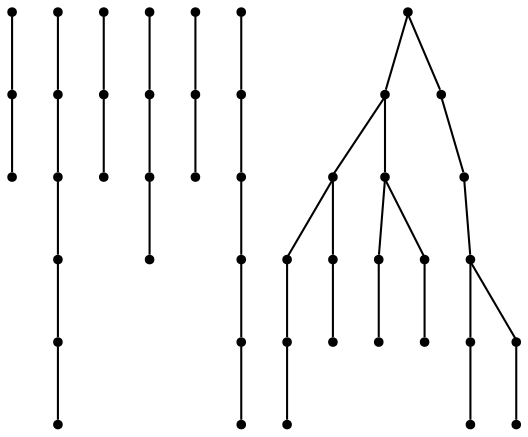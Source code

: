 graph {
  node [shape=point,comment="{\"directed\":false,\"doi\":\"10.1007/978-3-030-68766-3_25\",\"figure\":\"3 (1)\"}"]

  v0 [pos="705.5238910645319,459.54480541882356"]
  v1 [pos="747.9848026286362,448.9307568204591"]
  v2 [pos="705.5238910645319,470.158854017188"]
  v3 [pos="747.9848026286362,512.6191140452747"]
  v4 [pos="663.0660158473728,289.7113799261728"]
  v5 [pos="705.5238910645319,257.86516452222315"]
  v6 [pos="663.0660158473728,300.32542852453724"]
  v7 [pos="705.523891064532,321.5535257212661"]
  v8 [pos="663.0660158473728,374.62809267249816"]
  v9 [pos="705.5238910645319,364.0140440741337"]
  v10 [pos="663.0660158473728,385.24214127086265"]
  v11 [pos="705.5238910645319,417.08835667481225"]
  v12 [pos="620.6061375950561,332.1675743196306"]
  v13 [pos="620.6061375950561,342.78162291799504"]
  v14 [pos="599.3767469190004,448.9307568204591"]
  v15 [pos="663.0660158473728,470.158854017188"]
  v16 [pos="578.1452260309519,374.62809267249816"]
  v17 [pos="578.1452260309519,385.24214127086265"]
  v18 [pos="365.8530520547776,470.158854017188"]
  v19 [pos="408.30983037173144,512.6191140452747"]
  v20 [pos="408.30983037173144,448.9307568204591"]
  v21 [pos="323.39214049067334,385.24214127086265"]
  v22 [pos="365.8530520547776,417.08835667481225"]
  v23 [pos="365.8530520547776,364.0140440741337"]
  v24 [pos="323.39214049067334,300.32542852453724"]
  v25 [pos="365.8530520547776,257.86516452222327"]
  v26 [pos="365.85305205477755,321.5535257212661"]
  v27 [pos="280.9322383927001,342.781622917995"]
  v28 [pos="259.69866677818084,448.9307568204591"]
  v29 [pos="323.39214049067334,470.158854017188"]
  v30 [pos="238.47131888004367,385.24214127086265"]
  v31 [pos="747.9848026286362,417.08835667481225"]
  v32 [pos="790.44158094559,417.08835667481225"]
  v33 [pos="790.44158094559,448.9307568204591"]
  v34 [pos="790.44158094559,512.6191140452747"]
  v35 [pos="758.5989813107701,257.86516452222327"]
  v36 [pos="758.5989813107701,321.5535257212661"]
  v37 [pos="747.9848026286361,364.0140440741337"]
  v38 [pos="408.30983037173144,417.08835667481225"]
  v39 [pos="450.7676499490251,417.08835667481225"]
  v40 [pos="450.7676499490251,448.9307568204591"]
  v41 [pos="450.76764994902504,512.6191140452747"]
  v42 [pos="408.30983037173144,364.0140440741337"]
  v43 [pos="418.92400905386546,257.86516452222315"]
  v44 [pos="418.92400905386546,321.5535257212661"]

  v0 -- v1 [id="-1",pos="705.5238910645319,459.54480541882356 705.5248766850062,452.4646080296 719.6771149278516,448.9307568204591 747.9848026286362,448.9307568204591"]
  v29 -- v18 [id="-2",pos="323.39214049067334,470.158854017188 365.8530520547776,470.158854017188 365.8530520547776,470.158854017188 365.8530520547776,470.158854017188"]
  v26 -- v44 [id="-3",pos="365.85305205477755,321.5535257212661 418.92400905386546,321.5535257212661 418.92400905386546,321.5535257212661 418.92400905386546,321.5535257212661"]
  v25 -- v43 [id="-4",pos="365.8530520547776,257.86516452222327 418.92400905386546,257.86516452222315 418.92400905386546,257.86516452222315 418.92400905386546,257.86516452222315"]
  v22 -- v38 [id="-5",pos="365.8530520547776,417.08835667481225 408.30983037173144,417.08835667481225 408.30983037173144,417.08835667481225 408.30983037173144,417.08835667481225"]
  v23 -- v42 [id="-6",pos="365.8530520547776,364.0140440741337 408.30983037173144,364.0140440741337 408.30983037173144,364.0140440741337 408.30983037173144,364.0140440741337"]
  v19 -- v41 [id="-7",pos="408.30983037173144,512.6191140452747 450.76764994902504,512.6191140452747 450.76764994902504,512.6191140452747 450.76764994902504,512.6191140452747"]
  v20 -- v40 [id="-8",pos="408.30983037173144,448.9307568204591 450.7676499490251,448.9307568204591 450.7676499490251,448.9307568204591 450.7676499490251,448.9307568204591"]
  v38 -- v39 [id="-9",pos="408.30983037173144,417.08835667481225 450.7676499490251,417.08835667481225 450.7676499490251,417.08835667481225 450.7676499490251,417.08835667481225"]
  v2 -- v3 [id="-10",pos="705.5238910645319,470.158854017188 705.5248766850062,498.4629518190073 719.6771149278516,512.6150484106457 747.9848026286362,512.6191140452747"]
  v4 -- v5 [id="-11",pos="663.0660158473728,289.7113799261728 663.063965120902,268.48325093562477 677.2204001993155,257.86503734694645 705.5238910645319,257.86516452222315"]
  v6 -- v7 [id="-12",pos="663.0660158473728,300.32542852453724 663.063965120902,314.48169010648957 677.2204001993155,321.55355751508534 705.523891064532,321.5535257212661"]
  v8 -- v9 [id="-13",pos="663.0660158473728,374.62809267249816 663.063965120902,367.54789528327467 677.2204001993155,364.0140440741337 705.5238910645319,364.0140440741337"]
  v10 -- v11 [id="-14",pos="663.0660158473728,385.24214127086265 663.063965120902,406.47443525172457 677.2204001993155,417.09268063422206 705.5238910645319,417.08835667481225"]
  v12 -- v6 [id="-15",pos="620.6061375950561,332.1675743196306 620.6030535567978,310.9394453290825 634.7594886352113,300.3212317404042 663.0660158473728,300.32542852453724"]
  v13 -- v10 [id="-16",pos="620.6061375950561,342.78162291799504 620.6030535567978,371.0900764730434 634.7594886352113,385.24214127086265 663.0660158473728,385.24214127086265"]
  v14 -- v15 [id="-17",pos="599.3767469190004,448.9307568204591 613.5310676825255,463.08275803064 634.7552917996431,470.1587904295496 663.0660158473728,470.158854017188"]
  v16 -- v13 [id="-18",pos="578.1452260309519,374.62809267249816 578.1462752398439,353.3999636819501 592.2985134826894,342.7817500932718 620.6061375950561,342.78162291799504"]
  v17 -- v14 [id="-19",pos="578.1452260309519,385.24214127086265 578.1462752398439,413.5504676506342 585.2265911968348,434.7785966411823 599.3767469190004,448.9307568204591"]
  v18 -- v19 [id="-20",pos="365.8530520547776,470.158854017188 365.8457870780556,498.4629518190073 380.00222215646903,512.6150484106457 408.30983037173144,512.6191140452747"]
  v18 -- v20 [id="-21",pos="365.8530520547776,470.158854017188 365.8457870780556,456.00252884759726 380.00222215646903,448.93066143900154 408.30983037173144,448.9307568204591"]
  v21 -- v22 [id="-22",pos="323.39214049067334,385.24214127086265 323.3890405553106,406.4702702614107 337.5413105923648,417.088483850089 365.8530520547776,417.08835667481225"]
  v21 -- v23 [id="-23",pos="323.39214049067334,385.24214127086265 323.3890405553106,371.0900764730434 337.5413105923648,364.01401228031455 365.8530520547776,364.0140440741337"]
  v24 -- v25 [id="-24",pos="323.39214049067334,300.32542852453724 323.3848755139514,272.0171339385849 337.53711375679677,257.86923413107945 365.8530520547776,257.86516452222327"]
  v24 -- v26 [id="-25",pos="323.39214049067334,300.32542852453724 323.3848755139514,314.4817219003088 337.53711375679677,321.5535893089045 365.85305205477755,321.5535257212661"]
  v27 -- v21 [id="-26",pos="280.9322383927001,342.781622917995 280.92809719699756,371.09004467922415 295.084532275411,385.24214127086265 323.39214049067334,385.24214127086265"]
  v27 -- v24 [id="-27",pos="280.9322383927001,342.781622917995 280.92393215563834,314.4775569099949 295.0803672340518,300.3296253086703 323.39214049067334,300.32542852453724"]
  v28 -- v29 [id="-28",pos="259.69866677818084,448.9307568204591 273.85197807557483,463.08275803064 295.08450048120216,470.1587904295496 323.39214049067334,470.158854017188"]
  v30 -- v27 [id="-29",pos="238.47131888004367,385.24214127086265 238.47133477714812,356.9337830972718 252.62358891709792,342.78588328976645 280.9322383927001,342.781622917995"]
  v30 -- v28 [id="-30",pos="238.47131888004367,385.24214127086265 238.4713188800437,413.5504676506342 245.5474380014664,434.7785966411823 259.69866677818084,448.9307568204591"]
  v31 -- v32 [id="-31",pos="747.9848026286362,417.08835667481225 790.44158094559,417.08835667481225 790.44158094559,417.08835667481225 790.44158094559,417.08835667481225"]
  v1 -- v33 [id="-32",pos="747.9848026286362,448.9307568204591 790.44158094559,448.9307568204591 790.44158094559,448.9307568204591 790.44158094559,448.9307568204591"]
  v3 -- v34 [id="-33",pos="747.9848026286362,512.6191140452747 790.44158094559,512.6191140452747 790.44158094559,512.6191140452747 790.44158094559,512.6191140452747"]
  v11 -- v31 [id="-34",pos="705.5238910645319,417.08835667481225 747.9848026286362,417.08835667481225 747.9848026286362,417.08835667481225 747.9848026286362,417.08835667481225"]
  v5 -- v35 [id="-35",pos="705.5238910645319,257.86516452222315 758.5989813107701,257.86516452222327 758.5989813107701,257.86516452222327 758.5989813107701,257.86516452222327"]
  v7 -- v36 [id="-36",pos="705.523891064532,321.5535257212661 758.5989813107701,321.5535257212661 758.5989813107701,321.5535257212661 758.5989813107701,321.5535257212661"]
  v9 -- v37 [id="-37",pos="705.5238910645319,364.0140440741337 747.9848026286361,364.0140440741337 747.9848026286361,364.0140440741337 747.9848026286361,364.0140440741337"]
  v15 -- v2 [id="-38",pos="663.0660158473728,470.158854017188 705.5238910645319,470.158854017188 705.5238910645319,470.158854017188 705.5238910645319,470.158854017188"]
}